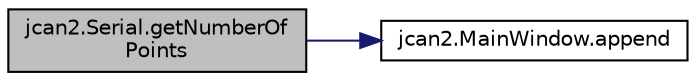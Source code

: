 digraph "jcan2.Serial.getNumberOfPoints"
{
  edge [fontname="Helvetica",fontsize="10",labelfontname="Helvetica",labelfontsize="10"];
  node [fontname="Helvetica",fontsize="10",shape=record];
  rankdir="LR";
  Node1 [label="jcan2.Serial.getNumberOf\lPoints",height=0.2,width=0.4,color="black", fillcolor="grey75", style="filled", fontcolor="black"];
  Node1 -> Node2 [color="midnightblue",fontsize="10",style="solid",fontname="Helvetica"];
  Node2 [label="jcan2.MainWindow.append",height=0.2,width=0.4,color="black", fillcolor="white", style="filled",URL="$classjcan2_1_1_main_window.html#a8e4814511884d72149adf0390eca93cd"];
}
